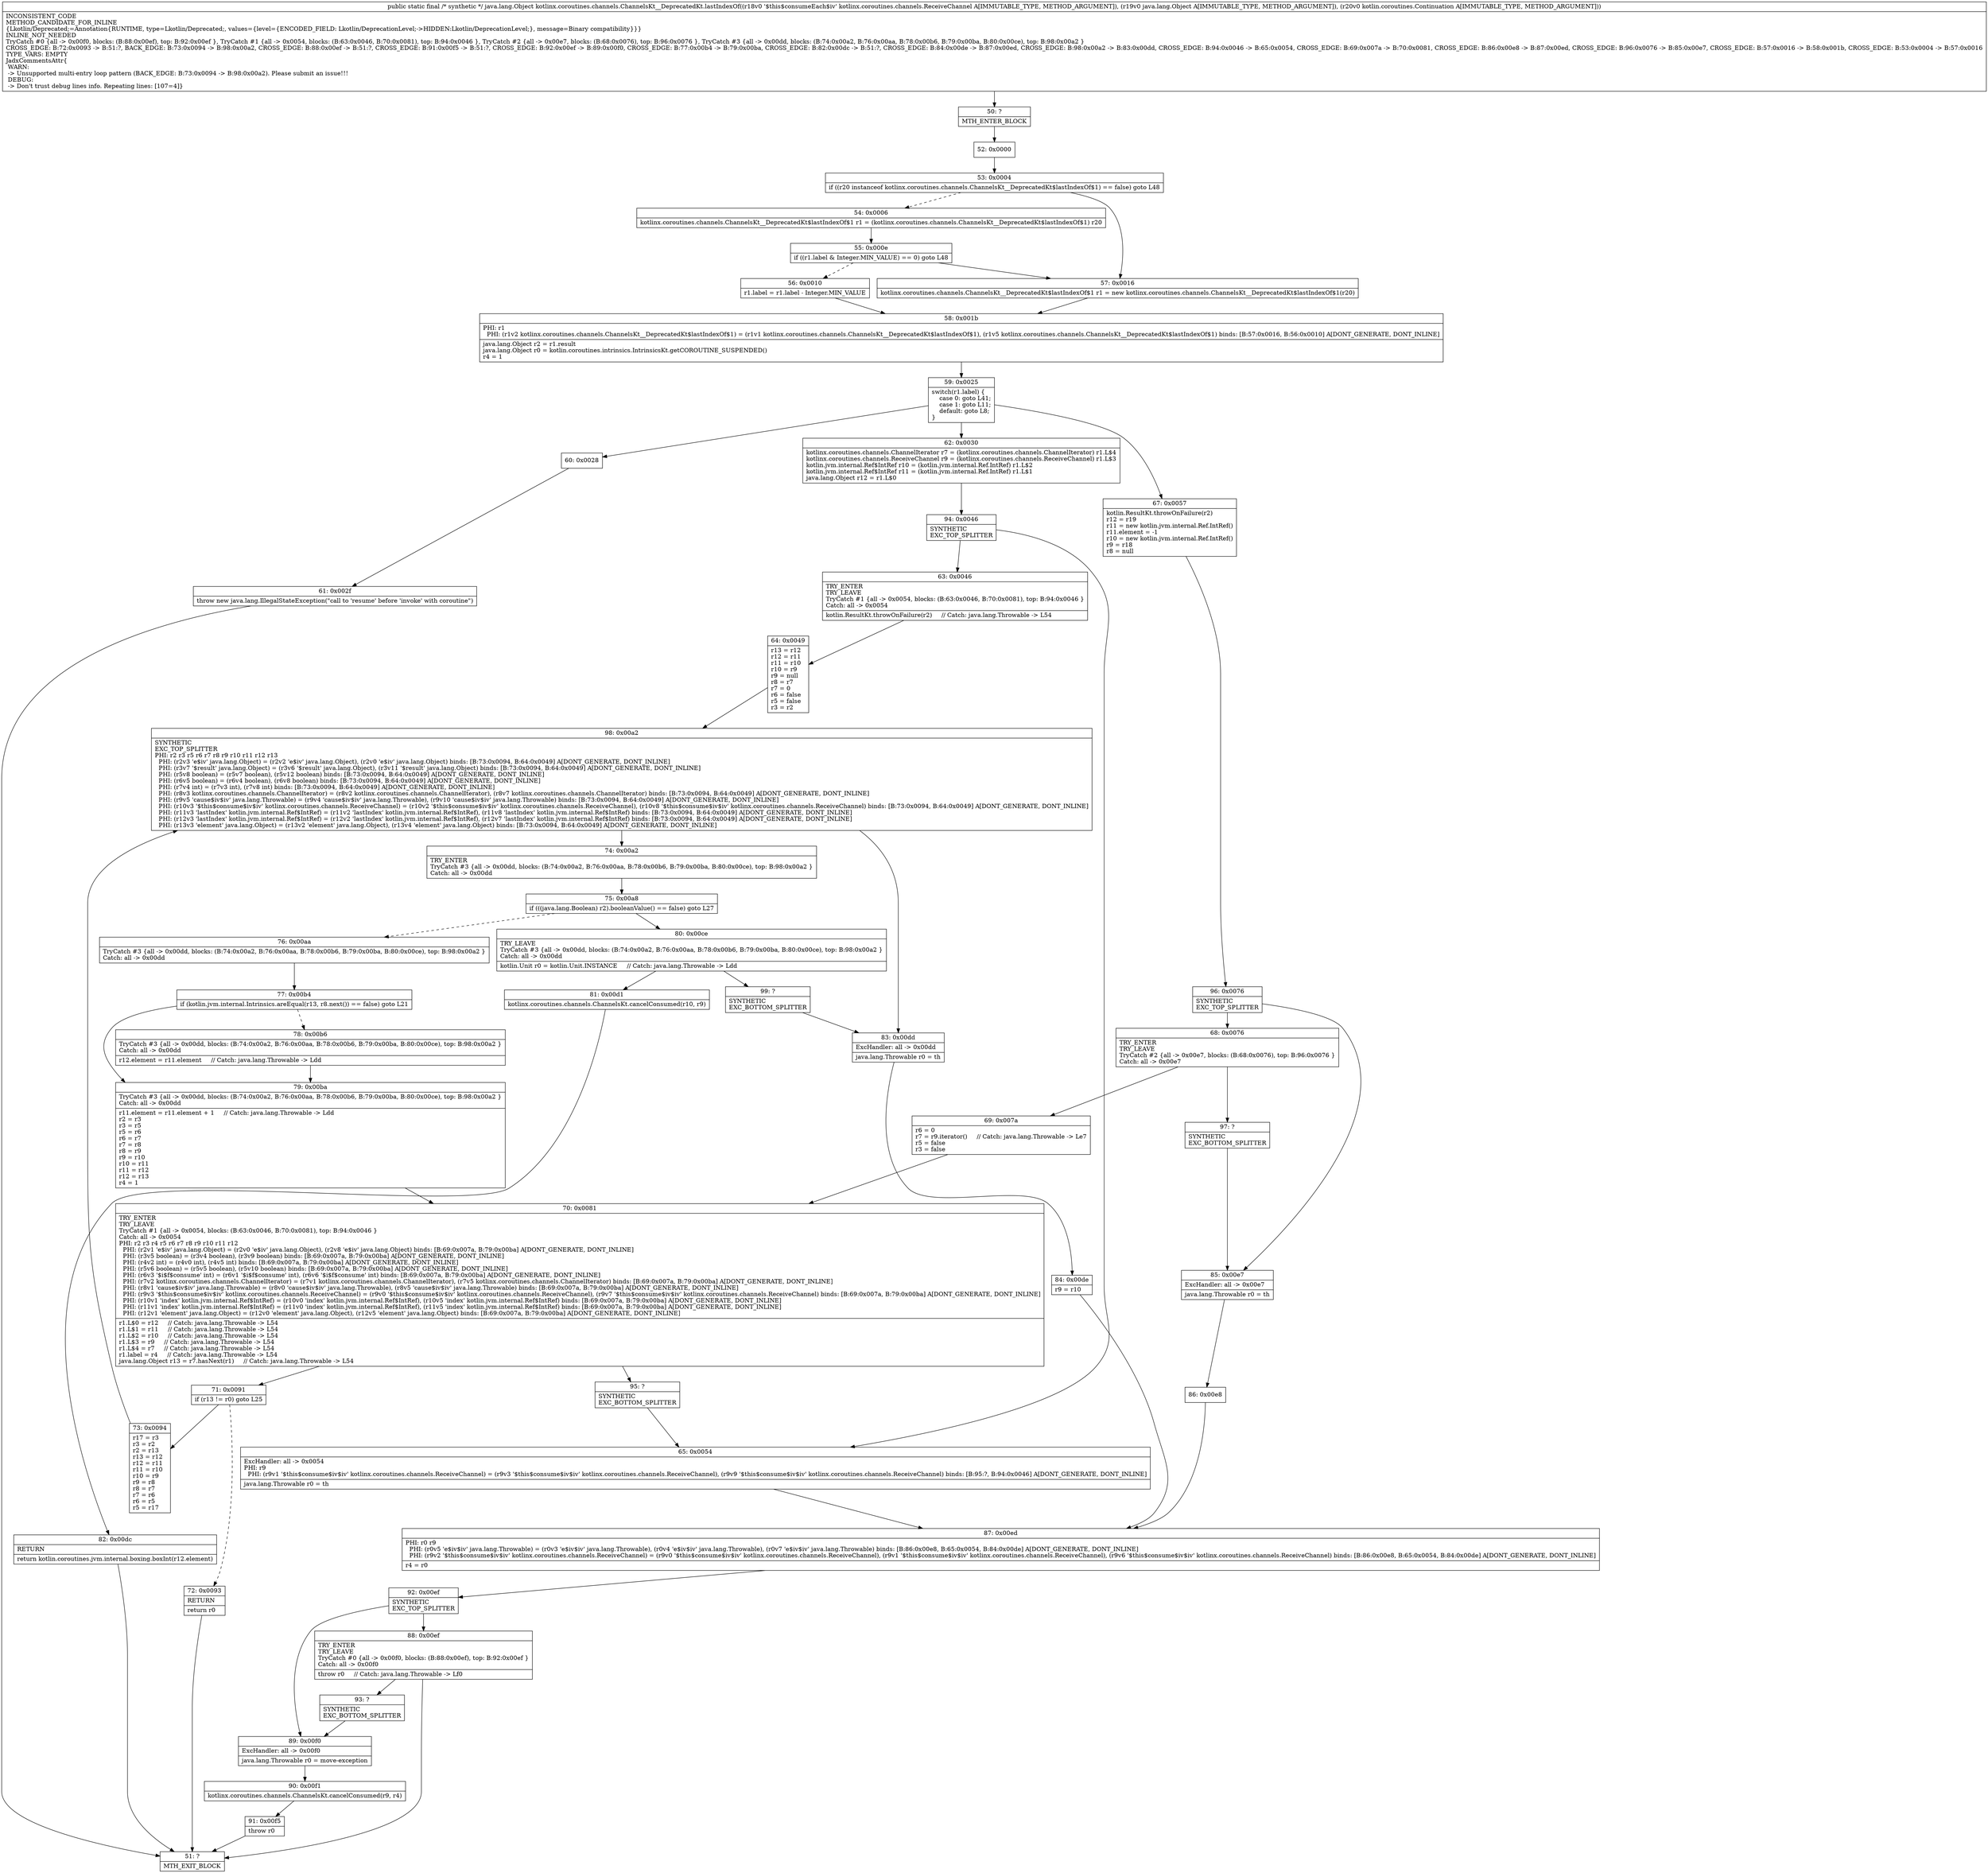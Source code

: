 digraph "CFG forkotlinx.coroutines.channels.ChannelsKt__DeprecatedKt.lastIndexOf(Lkotlinx\/coroutines\/channels\/ReceiveChannel;Ljava\/lang\/Object;Lkotlin\/coroutines\/Continuation;)Ljava\/lang\/Object;" {
Node_50 [shape=record,label="{50\:\ ?|MTH_ENTER_BLOCK\l}"];
Node_52 [shape=record,label="{52\:\ 0x0000}"];
Node_53 [shape=record,label="{53\:\ 0x0004|if ((r20 instanceof kotlinx.coroutines.channels.ChannelsKt__DeprecatedKt$lastIndexOf$1) == false) goto L48\l}"];
Node_54 [shape=record,label="{54\:\ 0x0006|kotlinx.coroutines.channels.ChannelsKt__DeprecatedKt$lastIndexOf$1 r1 = (kotlinx.coroutines.channels.ChannelsKt__DeprecatedKt$lastIndexOf$1) r20\l}"];
Node_55 [shape=record,label="{55\:\ 0x000e|if ((r1.label & Integer.MIN_VALUE) == 0) goto L48\l}"];
Node_56 [shape=record,label="{56\:\ 0x0010|r1.label = r1.label \- Integer.MIN_VALUE\l}"];
Node_58 [shape=record,label="{58\:\ 0x001b|PHI: r1 \l  PHI: (r1v2 kotlinx.coroutines.channels.ChannelsKt__DeprecatedKt$lastIndexOf$1) = (r1v1 kotlinx.coroutines.channels.ChannelsKt__DeprecatedKt$lastIndexOf$1), (r1v5 kotlinx.coroutines.channels.ChannelsKt__DeprecatedKt$lastIndexOf$1) binds: [B:57:0x0016, B:56:0x0010] A[DONT_GENERATE, DONT_INLINE]\l|java.lang.Object r2 = r1.result\ljava.lang.Object r0 = kotlin.coroutines.intrinsics.IntrinsicsKt.getCOROUTINE_SUSPENDED()\lr4 = 1\l}"];
Node_59 [shape=record,label="{59\:\ 0x0025|switch(r1.label) \{\l    case 0: goto L41;\l    case 1: goto L11;\l    default: goto L8;\l\}\l}"];
Node_60 [shape=record,label="{60\:\ 0x0028}"];
Node_61 [shape=record,label="{61\:\ 0x002f|throw new java.lang.IllegalStateException(\"call to 'resume' before 'invoke' with coroutine\")\l}"];
Node_51 [shape=record,label="{51\:\ ?|MTH_EXIT_BLOCK\l}"];
Node_62 [shape=record,label="{62\:\ 0x0030|kotlinx.coroutines.channels.ChannelIterator r7 = (kotlinx.coroutines.channels.ChannelIterator) r1.L$4\lkotlinx.coroutines.channels.ReceiveChannel r9 = (kotlinx.coroutines.channels.ReceiveChannel) r1.L$3\lkotlin.jvm.internal.Ref$IntRef r10 = (kotlin.jvm.internal.Ref.IntRef) r1.L$2\lkotlin.jvm.internal.Ref$IntRef r11 = (kotlin.jvm.internal.Ref.IntRef) r1.L$1\ljava.lang.Object r12 = r1.L$0\l}"];
Node_94 [shape=record,label="{94\:\ 0x0046|SYNTHETIC\lEXC_TOP_SPLITTER\l}"];
Node_63 [shape=record,label="{63\:\ 0x0046|TRY_ENTER\lTRY_LEAVE\lTryCatch #1 \{all \-\> 0x0054, blocks: (B:63:0x0046, B:70:0x0081), top: B:94:0x0046 \}\lCatch: all \-\> 0x0054\l|kotlin.ResultKt.throwOnFailure(r2)     \/\/ Catch: java.lang.Throwable \-\> L54\l}"];
Node_64 [shape=record,label="{64\:\ 0x0049|r13 = r12\lr12 = r11\lr11 = r10\lr10 = r9\lr9 = null\lr8 = r7\lr7 = 0\lr6 = false\lr5 = false\lr3 = r2\l}"];
Node_98 [shape=record,label="{98\:\ 0x00a2|SYNTHETIC\lEXC_TOP_SPLITTER\lPHI: r2 r3 r5 r6 r7 r8 r9 r10 r11 r12 r13 \l  PHI: (r2v3 'e$iv' java.lang.Object) = (r2v2 'e$iv' java.lang.Object), (r2v0 'e$iv' java.lang.Object) binds: [B:73:0x0094, B:64:0x0049] A[DONT_GENERATE, DONT_INLINE]\l  PHI: (r3v7 '$result' java.lang.Object) = (r3v6 '$result' java.lang.Object), (r3v11 '$result' java.lang.Object) binds: [B:73:0x0094, B:64:0x0049] A[DONT_GENERATE, DONT_INLINE]\l  PHI: (r5v8 boolean) = (r5v7 boolean), (r5v12 boolean) binds: [B:73:0x0094, B:64:0x0049] A[DONT_GENERATE, DONT_INLINE]\l  PHI: (r6v5 boolean) = (r6v4 boolean), (r6v8 boolean) binds: [B:73:0x0094, B:64:0x0049] A[DONT_GENERATE, DONT_INLINE]\l  PHI: (r7v4 int) = (r7v3 int), (r7v8 int) binds: [B:73:0x0094, B:64:0x0049] A[DONT_GENERATE, DONT_INLINE]\l  PHI: (r8v3 kotlinx.coroutines.channels.ChannelIterator) = (r8v2 kotlinx.coroutines.channels.ChannelIterator), (r8v7 kotlinx.coroutines.channels.ChannelIterator) binds: [B:73:0x0094, B:64:0x0049] A[DONT_GENERATE, DONT_INLINE]\l  PHI: (r9v5 'cause$iv$iv' java.lang.Throwable) = (r9v4 'cause$iv$iv' java.lang.Throwable), (r9v10 'cause$iv$iv' java.lang.Throwable) binds: [B:73:0x0094, B:64:0x0049] A[DONT_GENERATE, DONT_INLINE]\l  PHI: (r10v3 '$this$consume$iv$iv' kotlinx.coroutines.channels.ReceiveChannel) = (r10v2 '$this$consume$iv$iv' kotlinx.coroutines.channels.ReceiveChannel), (r10v8 '$this$consume$iv$iv' kotlinx.coroutines.channels.ReceiveChannel) binds: [B:73:0x0094, B:64:0x0049] A[DONT_GENERATE, DONT_INLINE]\l  PHI: (r11v3 'lastIndex' kotlin.jvm.internal.Ref$IntRef) = (r11v2 'lastIndex' kotlin.jvm.internal.Ref$IntRef), (r11v8 'lastIndex' kotlin.jvm.internal.Ref$IntRef) binds: [B:73:0x0094, B:64:0x0049] A[DONT_GENERATE, DONT_INLINE]\l  PHI: (r12v3 'lastIndex' kotlin.jvm.internal.Ref$IntRef) = (r12v2 'lastIndex' kotlin.jvm.internal.Ref$IntRef), (r12v7 'lastIndex' kotlin.jvm.internal.Ref$IntRef) binds: [B:73:0x0094, B:64:0x0049] A[DONT_GENERATE, DONT_INLINE]\l  PHI: (r13v3 'element' java.lang.Object) = (r13v2 'element' java.lang.Object), (r13v4 'element' java.lang.Object) binds: [B:73:0x0094, B:64:0x0049] A[DONT_GENERATE, DONT_INLINE]\l}"];
Node_74 [shape=record,label="{74\:\ 0x00a2|TRY_ENTER\lTryCatch #3 \{all \-\> 0x00dd, blocks: (B:74:0x00a2, B:76:0x00aa, B:78:0x00b6, B:79:0x00ba, B:80:0x00ce), top: B:98:0x00a2 \}\lCatch: all \-\> 0x00dd\l}"];
Node_75 [shape=record,label="{75\:\ 0x00a8|if (((java.lang.Boolean) r2).booleanValue() == false) goto L27\l}"];
Node_76 [shape=record,label="{76\:\ 0x00aa|TryCatch #3 \{all \-\> 0x00dd, blocks: (B:74:0x00a2, B:76:0x00aa, B:78:0x00b6, B:79:0x00ba, B:80:0x00ce), top: B:98:0x00a2 \}\lCatch: all \-\> 0x00dd\l}"];
Node_77 [shape=record,label="{77\:\ 0x00b4|if (kotlin.jvm.internal.Intrinsics.areEqual(r13, r8.next()) == false) goto L21\l}"];
Node_78 [shape=record,label="{78\:\ 0x00b6|TryCatch #3 \{all \-\> 0x00dd, blocks: (B:74:0x00a2, B:76:0x00aa, B:78:0x00b6, B:79:0x00ba, B:80:0x00ce), top: B:98:0x00a2 \}\lCatch: all \-\> 0x00dd\l|r12.element = r11.element     \/\/ Catch: java.lang.Throwable \-\> Ldd\l}"];
Node_79 [shape=record,label="{79\:\ 0x00ba|TryCatch #3 \{all \-\> 0x00dd, blocks: (B:74:0x00a2, B:76:0x00aa, B:78:0x00b6, B:79:0x00ba, B:80:0x00ce), top: B:98:0x00a2 \}\lCatch: all \-\> 0x00dd\l|r11.element = r11.element + 1     \/\/ Catch: java.lang.Throwable \-\> Ldd\lr2 = r3\lr3 = r5\lr5 = r6\lr6 = r7\lr7 = r8\lr8 = r9\lr9 = r10\lr10 = r11\lr11 = r12\lr12 = r13\lr4 = 1\l}"];
Node_70 [shape=record,label="{70\:\ 0x0081|TRY_ENTER\lTRY_LEAVE\lTryCatch #1 \{all \-\> 0x0054, blocks: (B:63:0x0046, B:70:0x0081), top: B:94:0x0046 \}\lCatch: all \-\> 0x0054\lPHI: r2 r3 r4 r5 r6 r7 r8 r9 r10 r11 r12 \l  PHI: (r2v1 'e$iv' java.lang.Object) = (r2v0 'e$iv' java.lang.Object), (r2v8 'e$iv' java.lang.Object) binds: [B:69:0x007a, B:79:0x00ba] A[DONT_GENERATE, DONT_INLINE]\l  PHI: (r3v5 boolean) = (r3v4 boolean), (r3v9 boolean) binds: [B:69:0x007a, B:79:0x00ba] A[DONT_GENERATE, DONT_INLINE]\l  PHI: (r4v2 int) = (r4v0 int), (r4v5 int) binds: [B:69:0x007a, B:79:0x00ba] A[DONT_GENERATE, DONT_INLINE]\l  PHI: (r5v6 boolean) = (r5v5 boolean), (r5v10 boolean) binds: [B:69:0x007a, B:79:0x00ba] A[DONT_GENERATE, DONT_INLINE]\l  PHI: (r6v3 '$i$f$consume' int) = (r6v1 '$i$f$consume' int), (r6v6 '$i$f$consume' int) binds: [B:69:0x007a, B:79:0x00ba] A[DONT_GENERATE, DONT_INLINE]\l  PHI: (r7v2 kotlinx.coroutines.channels.ChannelIterator) = (r7v1 kotlinx.coroutines.channels.ChannelIterator), (r7v5 kotlinx.coroutines.channels.ChannelIterator) binds: [B:69:0x007a, B:79:0x00ba] A[DONT_GENERATE, DONT_INLINE]\l  PHI: (r8v1 'cause$iv$iv' java.lang.Throwable) = (r8v0 'cause$iv$iv' java.lang.Throwable), (r8v5 'cause$iv$iv' java.lang.Throwable) binds: [B:69:0x007a, B:79:0x00ba] A[DONT_GENERATE, DONT_INLINE]\l  PHI: (r9v3 '$this$consume$iv$iv' kotlinx.coroutines.channels.ReceiveChannel) = (r9v0 '$this$consume$iv$iv' kotlinx.coroutines.channels.ReceiveChannel), (r9v7 '$this$consume$iv$iv' kotlinx.coroutines.channels.ReceiveChannel) binds: [B:69:0x007a, B:79:0x00ba] A[DONT_GENERATE, DONT_INLINE]\l  PHI: (r10v1 'index' kotlin.jvm.internal.Ref$IntRef) = (r10v0 'index' kotlin.jvm.internal.Ref$IntRef), (r10v5 'index' kotlin.jvm.internal.Ref$IntRef) binds: [B:69:0x007a, B:79:0x00ba] A[DONT_GENERATE, DONT_INLINE]\l  PHI: (r11v1 'index' kotlin.jvm.internal.Ref$IntRef) = (r11v0 'index' kotlin.jvm.internal.Ref$IntRef), (r11v5 'index' kotlin.jvm.internal.Ref$IntRef) binds: [B:69:0x007a, B:79:0x00ba] A[DONT_GENERATE, DONT_INLINE]\l  PHI: (r12v1 'element' java.lang.Object) = (r12v0 'element' java.lang.Object), (r12v5 'element' java.lang.Object) binds: [B:69:0x007a, B:79:0x00ba] A[DONT_GENERATE, DONT_INLINE]\l|r1.L$0 = r12     \/\/ Catch: java.lang.Throwable \-\> L54\lr1.L$1 = r11     \/\/ Catch: java.lang.Throwable \-\> L54\lr1.L$2 = r10     \/\/ Catch: java.lang.Throwable \-\> L54\lr1.L$3 = r9     \/\/ Catch: java.lang.Throwable \-\> L54\lr1.L$4 = r7     \/\/ Catch: java.lang.Throwable \-\> L54\lr1.label = r4     \/\/ Catch: java.lang.Throwable \-\> L54\ljava.lang.Object r13 = r7.hasNext(r1)     \/\/ Catch: java.lang.Throwable \-\> L54\l}"];
Node_71 [shape=record,label="{71\:\ 0x0091|if (r13 != r0) goto L25\l}"];
Node_72 [shape=record,label="{72\:\ 0x0093|RETURN\l|return r0\l}"];
Node_73 [shape=record,label="{73\:\ 0x0094|r17 = r3\lr3 = r2\lr2 = r13\lr13 = r12\lr12 = r11\lr11 = r10\lr10 = r9\lr9 = r8\lr8 = r7\lr7 = r6\lr6 = r5\lr5 = r17\l}"];
Node_95 [shape=record,label="{95\:\ ?|SYNTHETIC\lEXC_BOTTOM_SPLITTER\l}"];
Node_80 [shape=record,label="{80\:\ 0x00ce|TRY_LEAVE\lTryCatch #3 \{all \-\> 0x00dd, blocks: (B:74:0x00a2, B:76:0x00aa, B:78:0x00b6, B:79:0x00ba, B:80:0x00ce), top: B:98:0x00a2 \}\lCatch: all \-\> 0x00dd\l|kotlin.Unit r0 = kotlin.Unit.INSTANCE     \/\/ Catch: java.lang.Throwable \-\> Ldd\l}"];
Node_81 [shape=record,label="{81\:\ 0x00d1|kotlinx.coroutines.channels.ChannelsKt.cancelConsumed(r10, r9)\l}"];
Node_82 [shape=record,label="{82\:\ 0x00dc|RETURN\l|return kotlin.coroutines.jvm.internal.boxing.boxInt(r12.element)\l}"];
Node_99 [shape=record,label="{99\:\ ?|SYNTHETIC\lEXC_BOTTOM_SPLITTER\l}"];
Node_83 [shape=record,label="{83\:\ 0x00dd|ExcHandler: all \-\> 0x00dd\l|java.lang.Throwable r0 = th\l}"];
Node_84 [shape=record,label="{84\:\ 0x00de|r9 = r10\l}"];
Node_87 [shape=record,label="{87\:\ 0x00ed|PHI: r0 r9 \l  PHI: (r0v5 'e$iv$iv' java.lang.Throwable) = (r0v3 'e$iv$iv' java.lang.Throwable), (r0v4 'e$iv$iv' java.lang.Throwable), (r0v7 'e$iv$iv' java.lang.Throwable) binds: [B:86:0x00e8, B:65:0x0054, B:84:0x00de] A[DONT_GENERATE, DONT_INLINE]\l  PHI: (r9v2 '$this$consume$iv$iv' kotlinx.coroutines.channels.ReceiveChannel) = (r9v0 '$this$consume$iv$iv' kotlinx.coroutines.channels.ReceiveChannel), (r9v1 '$this$consume$iv$iv' kotlinx.coroutines.channels.ReceiveChannel), (r9v6 '$this$consume$iv$iv' kotlinx.coroutines.channels.ReceiveChannel) binds: [B:86:0x00e8, B:65:0x0054, B:84:0x00de] A[DONT_GENERATE, DONT_INLINE]\l|r4 = r0\l}"];
Node_92 [shape=record,label="{92\:\ 0x00ef|SYNTHETIC\lEXC_TOP_SPLITTER\l}"];
Node_88 [shape=record,label="{88\:\ 0x00ef|TRY_ENTER\lTRY_LEAVE\lTryCatch #0 \{all \-\> 0x00f0, blocks: (B:88:0x00ef), top: B:92:0x00ef \}\lCatch: all \-\> 0x00f0\l|throw r0     \/\/ Catch: java.lang.Throwable \-\> Lf0\l}"];
Node_93 [shape=record,label="{93\:\ ?|SYNTHETIC\lEXC_BOTTOM_SPLITTER\l}"];
Node_89 [shape=record,label="{89\:\ 0x00f0|ExcHandler: all \-\> 0x00f0\l|java.lang.Throwable r0 = move\-exception\l}"];
Node_90 [shape=record,label="{90\:\ 0x00f1|kotlinx.coroutines.channels.ChannelsKt.cancelConsumed(r9, r4)\l}"];
Node_91 [shape=record,label="{91\:\ 0x00f5|throw r0\l}"];
Node_65 [shape=record,label="{65\:\ 0x0054|ExcHandler: all \-\> 0x0054\lPHI: r9 \l  PHI: (r9v1 '$this$consume$iv$iv' kotlinx.coroutines.channels.ReceiveChannel) = (r9v3 '$this$consume$iv$iv' kotlinx.coroutines.channels.ReceiveChannel), (r9v9 '$this$consume$iv$iv' kotlinx.coroutines.channels.ReceiveChannel) binds: [B:95:?, B:94:0x0046] A[DONT_GENERATE, DONT_INLINE]\l|java.lang.Throwable r0 = th\l}"];
Node_67 [shape=record,label="{67\:\ 0x0057|kotlin.ResultKt.throwOnFailure(r2)\lr12 = r19\lr11 = new kotlin.jvm.internal.Ref.IntRef()\lr11.element = \-1\lr10 = new kotlin.jvm.internal.Ref.IntRef()\lr9 = r18\lr8 = null\l}"];
Node_96 [shape=record,label="{96\:\ 0x0076|SYNTHETIC\lEXC_TOP_SPLITTER\l}"];
Node_68 [shape=record,label="{68\:\ 0x0076|TRY_ENTER\lTRY_LEAVE\lTryCatch #2 \{all \-\> 0x00e7, blocks: (B:68:0x0076), top: B:96:0x0076 \}\lCatch: all \-\> 0x00e7\l}"];
Node_69 [shape=record,label="{69\:\ 0x007a|r6 = 0\lr7 = r9.iterator()     \/\/ Catch: java.lang.Throwable \-\> Le7\lr5 = false\lr3 = false\l}"];
Node_97 [shape=record,label="{97\:\ ?|SYNTHETIC\lEXC_BOTTOM_SPLITTER\l}"];
Node_85 [shape=record,label="{85\:\ 0x00e7|ExcHandler: all \-\> 0x00e7\l|java.lang.Throwable r0 = th\l}"];
Node_86 [shape=record,label="{86\:\ 0x00e8}"];
Node_57 [shape=record,label="{57\:\ 0x0016|kotlinx.coroutines.channels.ChannelsKt__DeprecatedKt$lastIndexOf$1 r1 = new kotlinx.coroutines.channels.ChannelsKt__DeprecatedKt$lastIndexOf$1(r20)\l}"];
MethodNode[shape=record,label="{public static final \/* synthetic *\/ java.lang.Object kotlinx.coroutines.channels.ChannelsKt__DeprecatedKt.lastIndexOf((r18v0 '$this$consumeEach$iv' kotlinx.coroutines.channels.ReceiveChannel A[IMMUTABLE_TYPE, METHOD_ARGUMENT]), (r19v0 java.lang.Object A[IMMUTABLE_TYPE, METHOD_ARGUMENT]), (r20v0 kotlin.coroutines.Continuation A[IMMUTABLE_TYPE, METHOD_ARGUMENT]))  | INCONSISTENT_CODE\lMETHOD_CANDIDATE_FOR_INLINE\l\{Lkotlin\/Deprecated;=Annotation\{RUNTIME, type=Lkotlin\/Deprecated;, values=\{level=\{ENCODED_FIELD: Lkotlin\/DeprecationLevel;\-\>HIDDEN:Lkotlin\/DeprecationLevel;\}, message=Binary compatibility\}\}\}\lINLINE_NOT_NEEDED\lTryCatch #0 \{all \-\> 0x00f0, blocks: (B:88:0x00ef), top: B:92:0x00ef \}, TryCatch #1 \{all \-\> 0x0054, blocks: (B:63:0x0046, B:70:0x0081), top: B:94:0x0046 \}, TryCatch #2 \{all \-\> 0x00e7, blocks: (B:68:0x0076), top: B:96:0x0076 \}, TryCatch #3 \{all \-\> 0x00dd, blocks: (B:74:0x00a2, B:76:0x00aa, B:78:0x00b6, B:79:0x00ba, B:80:0x00ce), top: B:98:0x00a2 \}\lCROSS_EDGE: B:72:0x0093 \-\> B:51:?, BACK_EDGE: B:73:0x0094 \-\> B:98:0x00a2, CROSS_EDGE: B:88:0x00ef \-\> B:51:?, CROSS_EDGE: B:91:0x00f5 \-\> B:51:?, CROSS_EDGE: B:92:0x00ef \-\> B:89:0x00f0, CROSS_EDGE: B:77:0x00b4 \-\> B:79:0x00ba, CROSS_EDGE: B:82:0x00dc \-\> B:51:?, CROSS_EDGE: B:84:0x00de \-\> B:87:0x00ed, CROSS_EDGE: B:98:0x00a2 \-\> B:83:0x00dd, CROSS_EDGE: B:94:0x0046 \-\> B:65:0x0054, CROSS_EDGE: B:69:0x007a \-\> B:70:0x0081, CROSS_EDGE: B:86:0x00e8 \-\> B:87:0x00ed, CROSS_EDGE: B:96:0x0076 \-\> B:85:0x00e7, CROSS_EDGE: B:57:0x0016 \-\> B:58:0x001b, CROSS_EDGE: B:53:0x0004 \-\> B:57:0x0016\lTYPE_VARS: EMPTY\lJadxCommentsAttr\{\l WARN: \l \-\> Unsupported multi\-entry loop pattern (BACK_EDGE: B:73:0x0094 \-\> B:98:0x00a2). Please submit an issue!!!\l DEBUG: \l \-\> Don't trust debug lines info. Repeating lines: [107=4]\}\l}"];
MethodNode -> Node_50;Node_50 -> Node_52;
Node_52 -> Node_53;
Node_53 -> Node_54[style=dashed];
Node_53 -> Node_57;
Node_54 -> Node_55;
Node_55 -> Node_56[style=dashed];
Node_55 -> Node_57;
Node_56 -> Node_58;
Node_58 -> Node_59;
Node_59 -> Node_60;
Node_59 -> Node_62;
Node_59 -> Node_67;
Node_60 -> Node_61;
Node_61 -> Node_51;
Node_62 -> Node_94;
Node_94 -> Node_63;
Node_94 -> Node_65;
Node_63 -> Node_64;
Node_64 -> Node_98;
Node_98 -> Node_74;
Node_98 -> Node_83;
Node_74 -> Node_75;
Node_75 -> Node_76[style=dashed];
Node_75 -> Node_80;
Node_76 -> Node_77;
Node_77 -> Node_78[style=dashed];
Node_77 -> Node_79;
Node_78 -> Node_79;
Node_79 -> Node_70;
Node_70 -> Node_71;
Node_70 -> Node_95;
Node_71 -> Node_72[style=dashed];
Node_71 -> Node_73;
Node_72 -> Node_51;
Node_73 -> Node_98;
Node_95 -> Node_65;
Node_80 -> Node_81;
Node_80 -> Node_99;
Node_81 -> Node_82;
Node_82 -> Node_51;
Node_99 -> Node_83;
Node_83 -> Node_84;
Node_84 -> Node_87;
Node_87 -> Node_92;
Node_92 -> Node_88;
Node_92 -> Node_89;
Node_88 -> Node_51;
Node_88 -> Node_93;
Node_93 -> Node_89;
Node_89 -> Node_90;
Node_90 -> Node_91;
Node_91 -> Node_51;
Node_65 -> Node_87;
Node_67 -> Node_96;
Node_96 -> Node_68;
Node_96 -> Node_85;
Node_68 -> Node_69;
Node_68 -> Node_97;
Node_69 -> Node_70;
Node_97 -> Node_85;
Node_85 -> Node_86;
Node_86 -> Node_87;
Node_57 -> Node_58;
}

